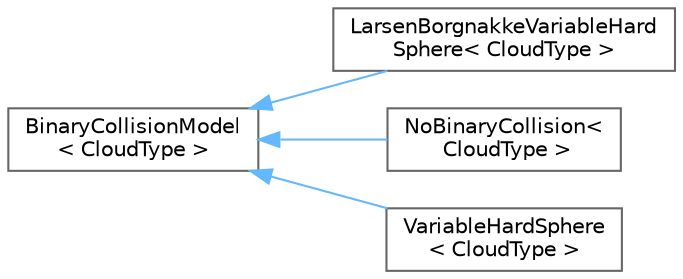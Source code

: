 digraph "Graphical Class Hierarchy"
{
 // LATEX_PDF_SIZE
  bgcolor="transparent";
  edge [fontname=Helvetica,fontsize=10,labelfontname=Helvetica,labelfontsize=10];
  node [fontname=Helvetica,fontsize=10,shape=box,height=0.2,width=0.4];
  rankdir="LR";
  Node0 [id="Node000000",label="BinaryCollisionModel\l\< CloudType \>",height=0.2,width=0.4,color="grey40", fillcolor="white", style="filled",URL="$classFoam_1_1BinaryCollisionModel.html",tooltip="Templated DSMC particle collision class."];
  Node0 -> Node1 [id="edge4332_Node000000_Node000001",dir="back",color="steelblue1",style="solid",tooltip=" "];
  Node1 [id="Node000001",label="LarsenBorgnakkeVariableHard\lSphere\< CloudType \>",height=0.2,width=0.4,color="grey40", fillcolor="white", style="filled",URL="$classFoam_1_1LarsenBorgnakkeVariableHardSphere.html",tooltip="Variable Hard Sphere BinaryCollision Model with Larsen Borgnakke internal energy redistribution...."];
  Node0 -> Node2 [id="edge4333_Node000000_Node000002",dir="back",color="steelblue1",style="solid",tooltip=" "];
  Node2 [id="Node000002",label="NoBinaryCollision\<\l CloudType \>",height=0.2,width=0.4,color="grey40", fillcolor="white", style="filled",URL="$classFoam_1_1NoBinaryCollision.html",tooltip="No collison BinaryCollision Model."];
  Node0 -> Node3 [id="edge4334_Node000000_Node000003",dir="back",color="steelblue1",style="solid",tooltip=" "];
  Node3 [id="Node000003",label="VariableHardSphere\l\< CloudType \>",height=0.2,width=0.4,color="grey40", fillcolor="white", style="filled",URL="$classFoam_1_1VariableHardSphere.html",tooltip="Variable Hard Sphere BinaryCollision Model."];
}
